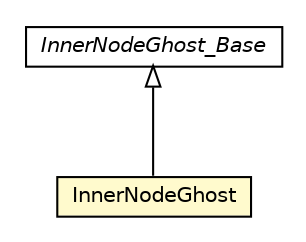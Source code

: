 #!/usr/local/bin/dot
#
# Class diagram 
# Generated by UMLGraph version 5.1 (http://www.umlgraph.org/)
#

digraph G {
	edge [fontname="Helvetica",fontsize=10,labelfontname="Helvetica",labelfontsize=10];
	node [fontname="Helvetica",fontsize=10,shape=plaintext];
	nodesep=0.25;
	ranksep=0.5;
	// pt.ist.fenixframework.adt.bplustree.InnerNodeGhost
	c39827 [label=<<table title="pt.ist.fenixframework.adt.bplustree.InnerNodeGhost" border="0" cellborder="1" cellspacing="0" cellpadding="2" port="p" bgcolor="lemonChiffon" href="./InnerNodeGhost.html">
		<tr><td><table border="0" cellspacing="0" cellpadding="1">
<tr><td align="center" balign="center"> InnerNodeGhost </td></tr>
		</table></td></tr>
		</table>>, fontname="Helvetica", fontcolor="black", fontsize=10.0];
	// pt.ist.fenixframework.adt.bplustree.InnerNodeGhost_Base
	c39846 [label=<<table title="pt.ist.fenixframework.adt.bplustree.InnerNodeGhost_Base" border="0" cellborder="1" cellspacing="0" cellpadding="2" port="p" href="./InnerNodeGhost_Base.html">
		<tr><td><table border="0" cellspacing="0" cellpadding="1">
<tr><td align="center" balign="center"><font face="Helvetica-Oblique"> InnerNodeGhost_Base </font></td></tr>
		</table></td></tr>
		</table>>, fontname="Helvetica", fontcolor="black", fontsize=10.0];
	//pt.ist.fenixframework.adt.bplustree.InnerNodeGhost extends pt.ist.fenixframework.adt.bplustree.InnerNodeGhost_Base
	c39846:p -> c39827:p [dir=back,arrowtail=empty];
}

